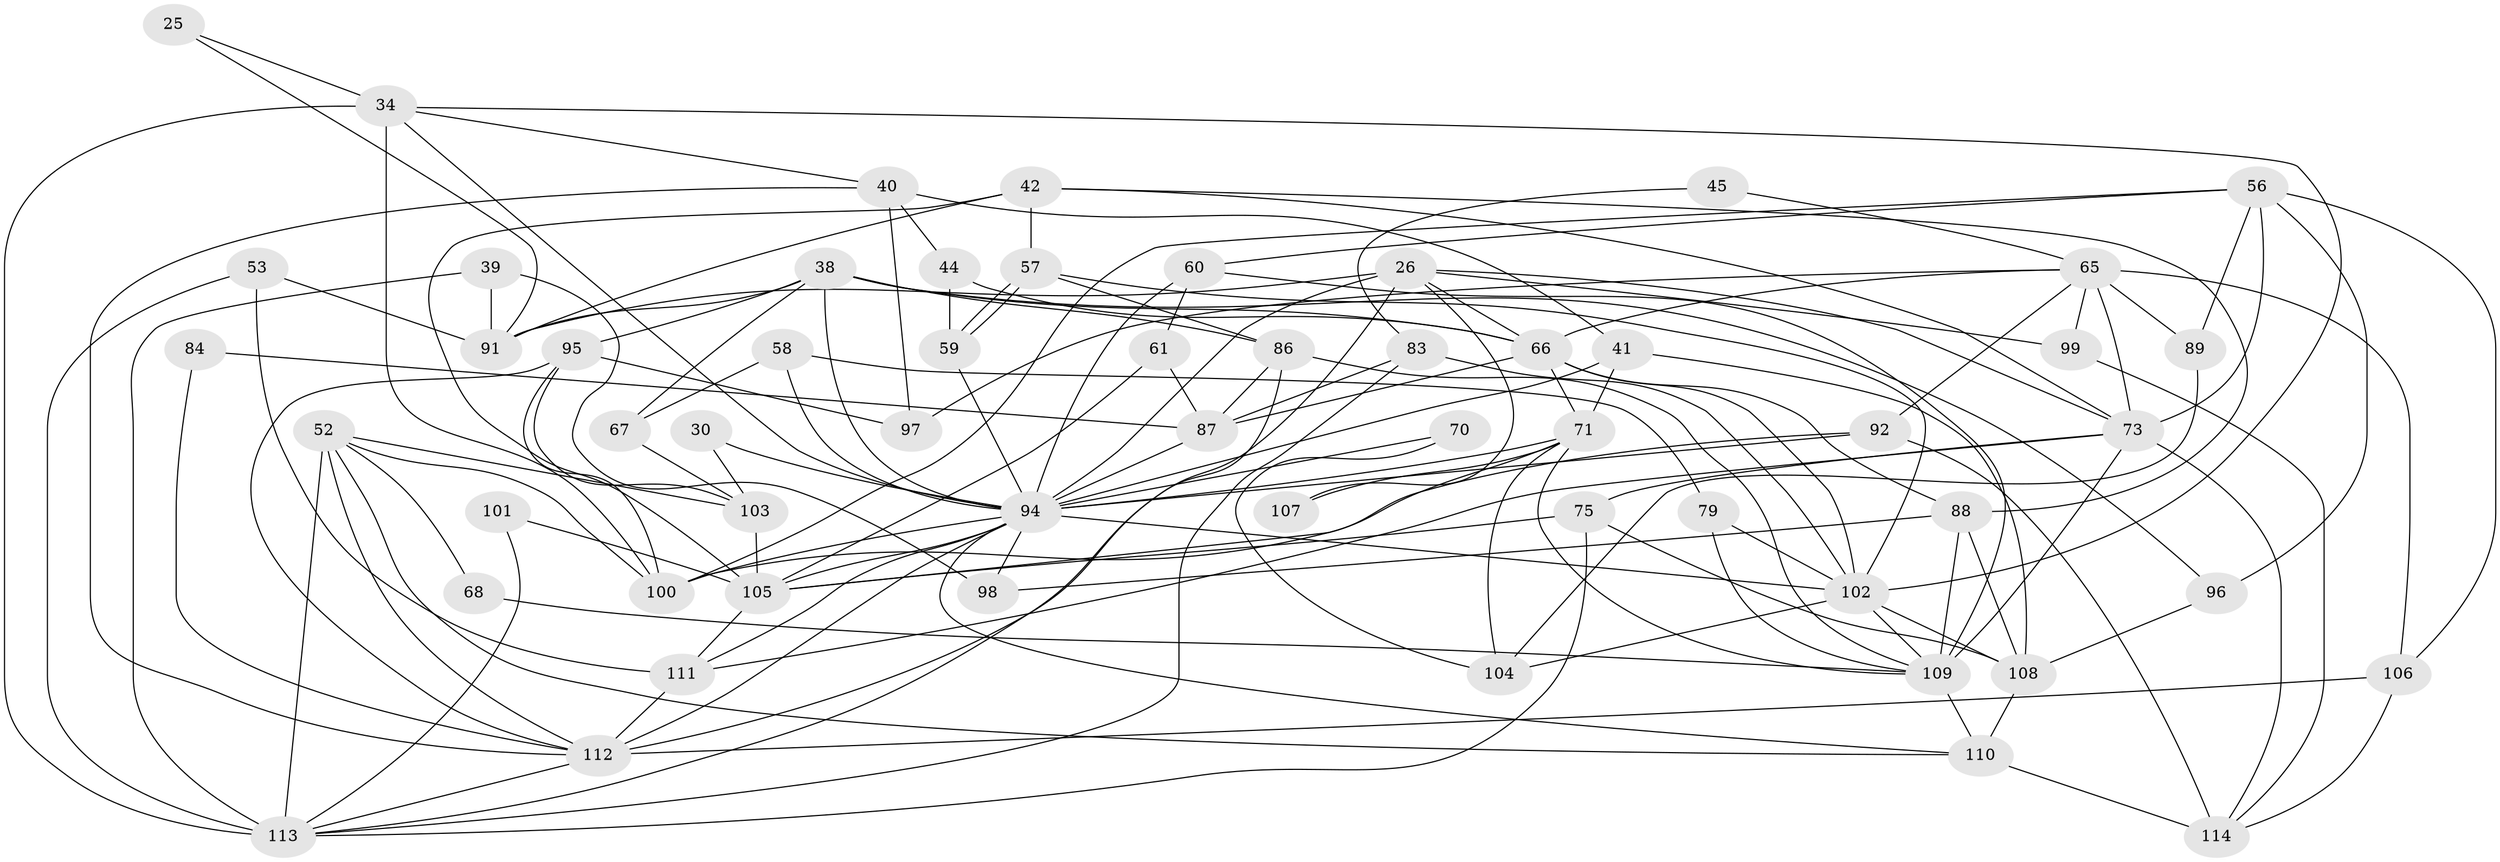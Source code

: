 // original degree distribution, {2: 0.13157894736842105, 5: 0.23684210526315788, 7: 0.043859649122807015, 4: 0.2719298245614035, 6: 0.07017543859649122, 3: 0.24561403508771928}
// Generated by graph-tools (version 1.1) at 2025/49/03/09/25 04:49:19]
// undirected, 57 vertices, 142 edges
graph export_dot {
graph [start="1"]
  node [color=gray90,style=filled];
  25;
  26 [super="+9"];
  30;
  34 [super="+15"];
  38 [super="+31"];
  39;
  40;
  41;
  42 [super="+20"];
  44;
  45;
  52 [super="+33+49"];
  53;
  56 [super="+50"];
  57;
  58;
  59 [super="+17"];
  60;
  61;
  65 [super="+24"];
  66 [super="+35+36"];
  67;
  68;
  70;
  71 [super="+62"];
  73 [super="+64"];
  75;
  79;
  83;
  84;
  86 [super="+19"];
  87 [super="+72"];
  88 [super="+74"];
  89;
  91 [super="+90"];
  92;
  94 [super="+47+43+78"];
  95;
  96;
  97;
  98;
  99 [super="+32"];
  100 [super="+37+93+81"];
  101;
  102 [super="+82+76"];
  103 [super="+54"];
  104;
  105 [super="+85"];
  106 [super="+12"];
  107;
  108 [super="+7"];
  109 [super="+51"];
  110 [super="+10"];
  111 [super="+55"];
  112 [super="+4+27"];
  113 [super="+80"];
  114 [super="+11"];
  25 -- 34;
  25 -- 91;
  26 -- 91 [weight=2];
  26 -- 73;
  26 -- 112;
  26 -- 107;
  26 -- 66;
  26 -- 94 [weight=3];
  26 -- 99;
  30 -- 103;
  30 -- 94;
  34 -- 40;
  34 -- 102;
  34 -- 113 [weight=2];
  34 -- 94;
  34 -- 100;
  38 -- 91;
  38 -- 86;
  38 -- 66 [weight=2];
  38 -- 96;
  38 -- 67;
  38 -- 95;
  38 -- 94;
  39 -- 98;
  39 -- 91;
  39 -- 113;
  40 -- 41;
  40 -- 44;
  40 -- 97;
  40 -- 112;
  41 -- 108 [weight=2];
  41 -- 71;
  41 -- 94;
  42 -- 57;
  42 -- 91;
  42 -- 105;
  42 -- 88;
  42 -- 73;
  44 -- 59;
  44 -- 66 [weight=3];
  45 -- 83;
  45 -- 65;
  52 -- 110;
  52 -- 100 [weight=2];
  52 -- 103 [weight=2];
  52 -- 112 [weight=2];
  52 -- 113 [weight=2];
  52 -- 68;
  53 -- 91;
  53 -- 111;
  53 -- 113;
  56 -- 96;
  56 -- 73 [weight=2];
  56 -- 106;
  56 -- 89;
  56 -- 60;
  56 -- 100;
  57 -- 86;
  57 -- 59;
  57 -- 59;
  57 -- 102;
  58 -- 67;
  58 -- 79;
  58 -- 94 [weight=2];
  59 -- 94;
  60 -- 61;
  60 -- 109;
  60 -- 94;
  61 -- 105;
  61 -- 87;
  65 -- 97;
  65 -- 73 [weight=2];
  65 -- 106 [weight=2];
  65 -- 89;
  65 -- 92;
  65 -- 66;
  65 -- 99;
  66 -- 71;
  66 -- 88;
  66 -- 87;
  66 -- 102;
  67 -- 103;
  68 -- 109;
  70 -- 104;
  70 -- 94 [weight=2];
  71 -- 109;
  71 -- 104;
  71 -- 105 [weight=2];
  71 -- 107;
  71 -- 94;
  73 -- 114;
  73 -- 109 [weight=3];
  73 -- 75;
  73 -- 111;
  75 -- 113;
  75 -- 108;
  75 -- 105;
  79 -- 109;
  79 -- 102;
  83 -- 87;
  83 -- 102;
  83 -- 113;
  84 -- 112;
  84 -- 87;
  86 -- 87;
  86 -- 109;
  86 -- 113;
  87 -- 94 [weight=2];
  88 -- 98 [weight=2];
  88 -- 108;
  88 -- 109;
  89 -- 104;
  92 -- 114 [weight=2];
  92 -- 100;
  92 -- 94;
  94 -- 98;
  94 -- 111;
  94 -- 110;
  94 -- 105;
  94 -- 100 [weight=2];
  94 -- 112;
  94 -- 102;
  95 -- 97;
  95 -- 112;
  95 -- 103;
  95 -- 100;
  96 -- 108 [weight=2];
  99 -- 114;
  101 -- 105;
  101 -- 113;
  102 -- 108;
  102 -- 104;
  102 -- 109;
  103 -- 105 [weight=2];
  105 -- 111;
  106 -- 112 [weight=2];
  106 -- 114;
  108 -- 110 [weight=2];
  109 -- 110;
  110 -- 114;
  111 -- 112 [weight=2];
  112 -- 113;
}
